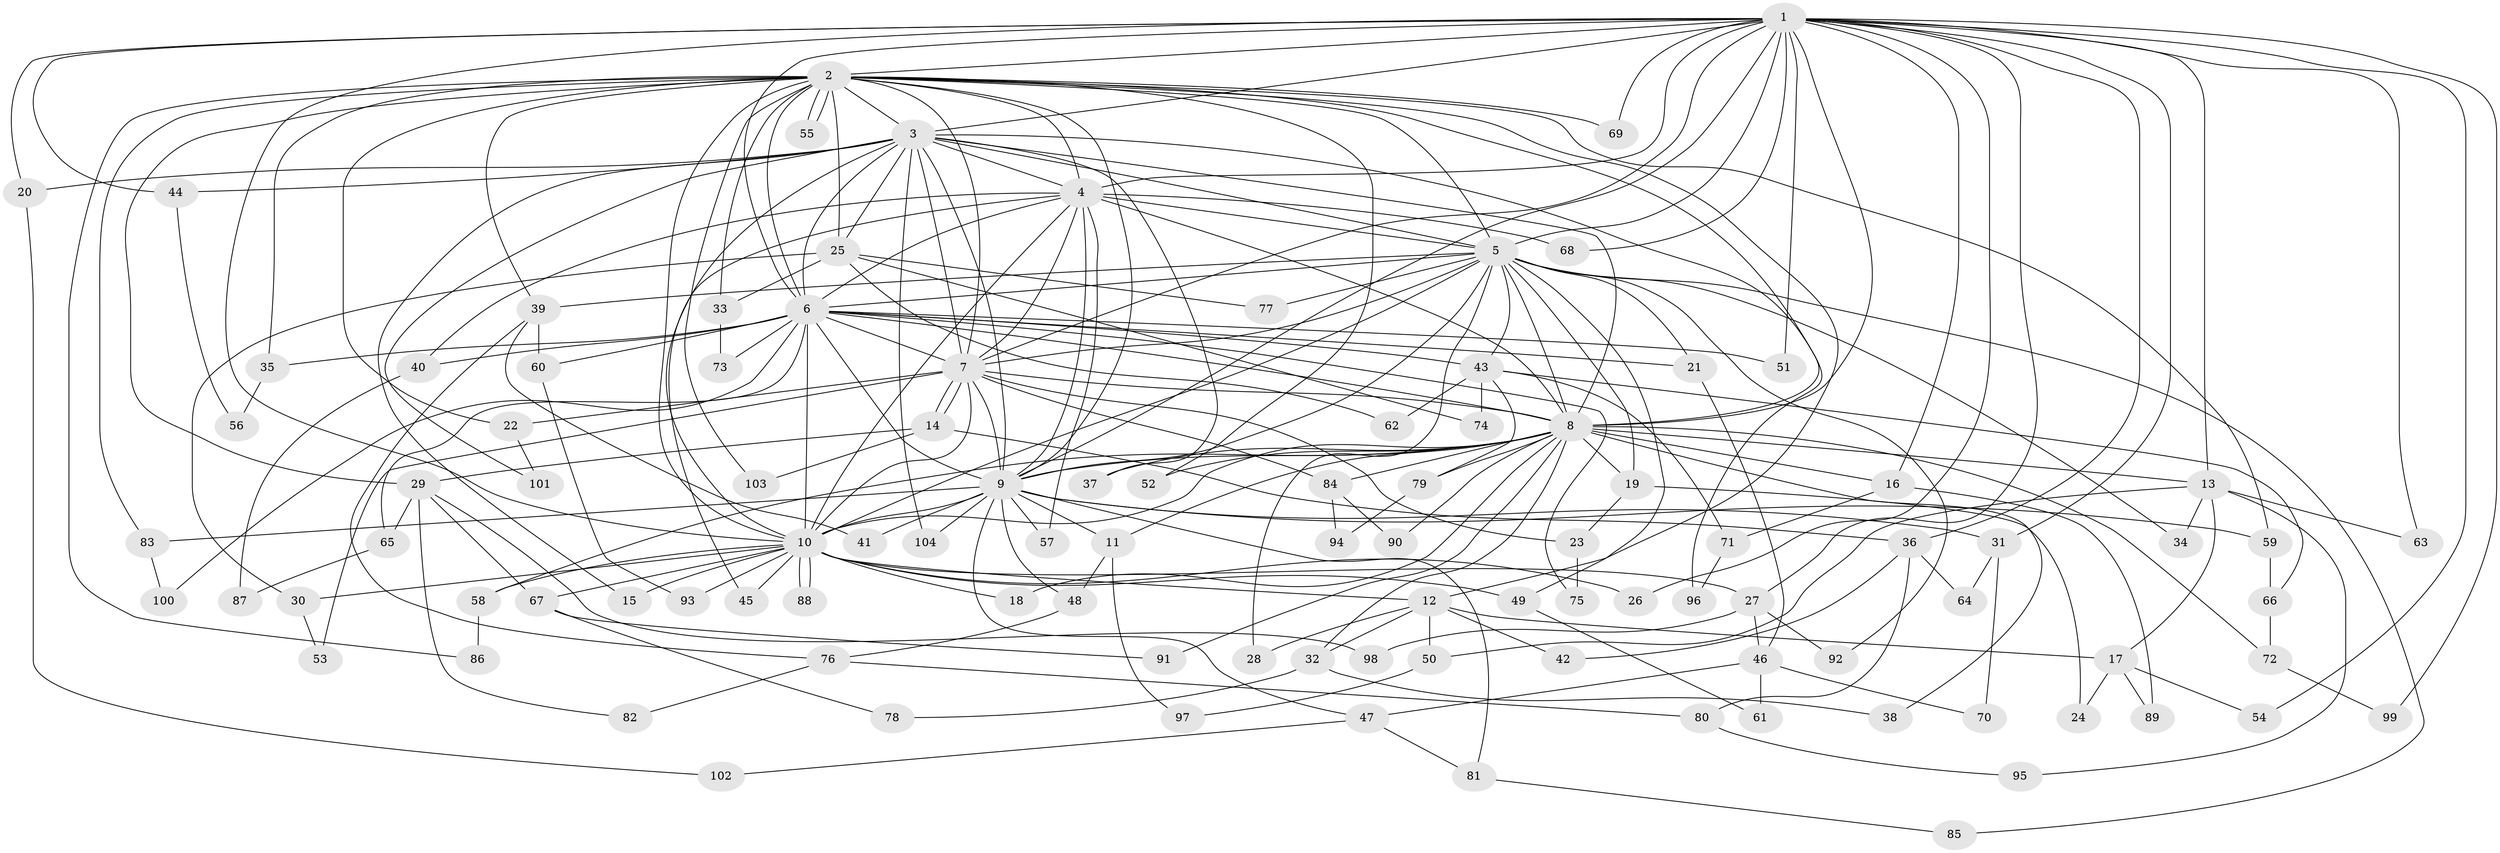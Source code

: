 // Generated by graph-tools (version 1.1) at 2025/01/03/09/25 03:01:32]
// undirected, 104 vertices, 233 edges
graph export_dot {
graph [start="1"]
  node [color=gray90,style=filled];
  1;
  2;
  3;
  4;
  5;
  6;
  7;
  8;
  9;
  10;
  11;
  12;
  13;
  14;
  15;
  16;
  17;
  18;
  19;
  20;
  21;
  22;
  23;
  24;
  25;
  26;
  27;
  28;
  29;
  30;
  31;
  32;
  33;
  34;
  35;
  36;
  37;
  38;
  39;
  40;
  41;
  42;
  43;
  44;
  45;
  46;
  47;
  48;
  49;
  50;
  51;
  52;
  53;
  54;
  55;
  56;
  57;
  58;
  59;
  60;
  61;
  62;
  63;
  64;
  65;
  66;
  67;
  68;
  69;
  70;
  71;
  72;
  73;
  74;
  75;
  76;
  77;
  78;
  79;
  80;
  81;
  82;
  83;
  84;
  85;
  86;
  87;
  88;
  89;
  90;
  91;
  92;
  93;
  94;
  95;
  96;
  97;
  98;
  99;
  100;
  101;
  102;
  103;
  104;
  1 -- 2;
  1 -- 3;
  1 -- 4;
  1 -- 5;
  1 -- 6;
  1 -- 7;
  1 -- 8;
  1 -- 9;
  1 -- 10;
  1 -- 13;
  1 -- 16;
  1 -- 20;
  1 -- 26;
  1 -- 27;
  1 -- 31;
  1 -- 36;
  1 -- 44;
  1 -- 51;
  1 -- 54;
  1 -- 63;
  1 -- 68;
  1 -- 69;
  1 -- 99;
  2 -- 3;
  2 -- 4;
  2 -- 5;
  2 -- 6;
  2 -- 7;
  2 -- 8;
  2 -- 9;
  2 -- 10;
  2 -- 12;
  2 -- 22;
  2 -- 25;
  2 -- 29;
  2 -- 33;
  2 -- 35;
  2 -- 39;
  2 -- 52;
  2 -- 55;
  2 -- 55;
  2 -- 59;
  2 -- 69;
  2 -- 83;
  2 -- 86;
  2 -- 103;
  3 -- 4;
  3 -- 5;
  3 -- 6;
  3 -- 7;
  3 -- 8;
  3 -- 9;
  3 -- 10;
  3 -- 15;
  3 -- 20;
  3 -- 25;
  3 -- 37;
  3 -- 44;
  3 -- 96;
  3 -- 101;
  3 -- 104;
  4 -- 5;
  4 -- 6;
  4 -- 7;
  4 -- 8;
  4 -- 9;
  4 -- 10;
  4 -- 40;
  4 -- 45;
  4 -- 57;
  4 -- 68;
  5 -- 6;
  5 -- 7;
  5 -- 8;
  5 -- 9;
  5 -- 10;
  5 -- 19;
  5 -- 21;
  5 -- 28;
  5 -- 34;
  5 -- 39;
  5 -- 43;
  5 -- 49;
  5 -- 77;
  5 -- 85;
  5 -- 92;
  6 -- 7;
  6 -- 8;
  6 -- 9;
  6 -- 10;
  6 -- 21;
  6 -- 35;
  6 -- 40;
  6 -- 43;
  6 -- 51;
  6 -- 60;
  6 -- 65;
  6 -- 73;
  6 -- 75;
  6 -- 100;
  7 -- 8;
  7 -- 9;
  7 -- 10;
  7 -- 14;
  7 -- 14;
  7 -- 22;
  7 -- 23;
  7 -- 53;
  7 -- 84;
  8 -- 9;
  8 -- 10;
  8 -- 11;
  8 -- 13;
  8 -- 16;
  8 -- 18;
  8 -- 19;
  8 -- 32;
  8 -- 37;
  8 -- 38;
  8 -- 52;
  8 -- 58;
  8 -- 72;
  8 -- 79;
  8 -- 84;
  8 -- 90;
  8 -- 91;
  9 -- 10;
  9 -- 11;
  9 -- 31;
  9 -- 41;
  9 -- 47;
  9 -- 48;
  9 -- 57;
  9 -- 59;
  9 -- 81;
  9 -- 83;
  9 -- 104;
  10 -- 12;
  10 -- 15;
  10 -- 18;
  10 -- 26;
  10 -- 27;
  10 -- 30;
  10 -- 45;
  10 -- 49;
  10 -- 58;
  10 -- 67;
  10 -- 88;
  10 -- 88;
  10 -- 93;
  11 -- 48;
  11 -- 97;
  12 -- 17;
  12 -- 28;
  12 -- 32;
  12 -- 42;
  12 -- 50;
  13 -- 17;
  13 -- 34;
  13 -- 50;
  13 -- 63;
  13 -- 95;
  14 -- 29;
  14 -- 36;
  14 -- 103;
  16 -- 71;
  16 -- 89;
  17 -- 24;
  17 -- 54;
  17 -- 89;
  19 -- 23;
  19 -- 24;
  20 -- 102;
  21 -- 46;
  22 -- 101;
  23 -- 75;
  25 -- 30;
  25 -- 33;
  25 -- 62;
  25 -- 74;
  25 -- 77;
  27 -- 46;
  27 -- 92;
  27 -- 98;
  29 -- 65;
  29 -- 67;
  29 -- 82;
  29 -- 98;
  30 -- 53;
  31 -- 64;
  31 -- 70;
  32 -- 38;
  32 -- 78;
  33 -- 73;
  35 -- 56;
  36 -- 42;
  36 -- 64;
  36 -- 80;
  39 -- 41;
  39 -- 60;
  39 -- 76;
  40 -- 87;
  43 -- 62;
  43 -- 66;
  43 -- 71;
  43 -- 74;
  43 -- 79;
  44 -- 56;
  46 -- 47;
  46 -- 61;
  46 -- 70;
  47 -- 81;
  47 -- 102;
  48 -- 76;
  49 -- 61;
  50 -- 97;
  58 -- 86;
  59 -- 66;
  60 -- 93;
  65 -- 87;
  66 -- 72;
  67 -- 78;
  67 -- 91;
  71 -- 96;
  72 -- 99;
  76 -- 80;
  76 -- 82;
  79 -- 94;
  80 -- 95;
  81 -- 85;
  83 -- 100;
  84 -- 90;
  84 -- 94;
}
